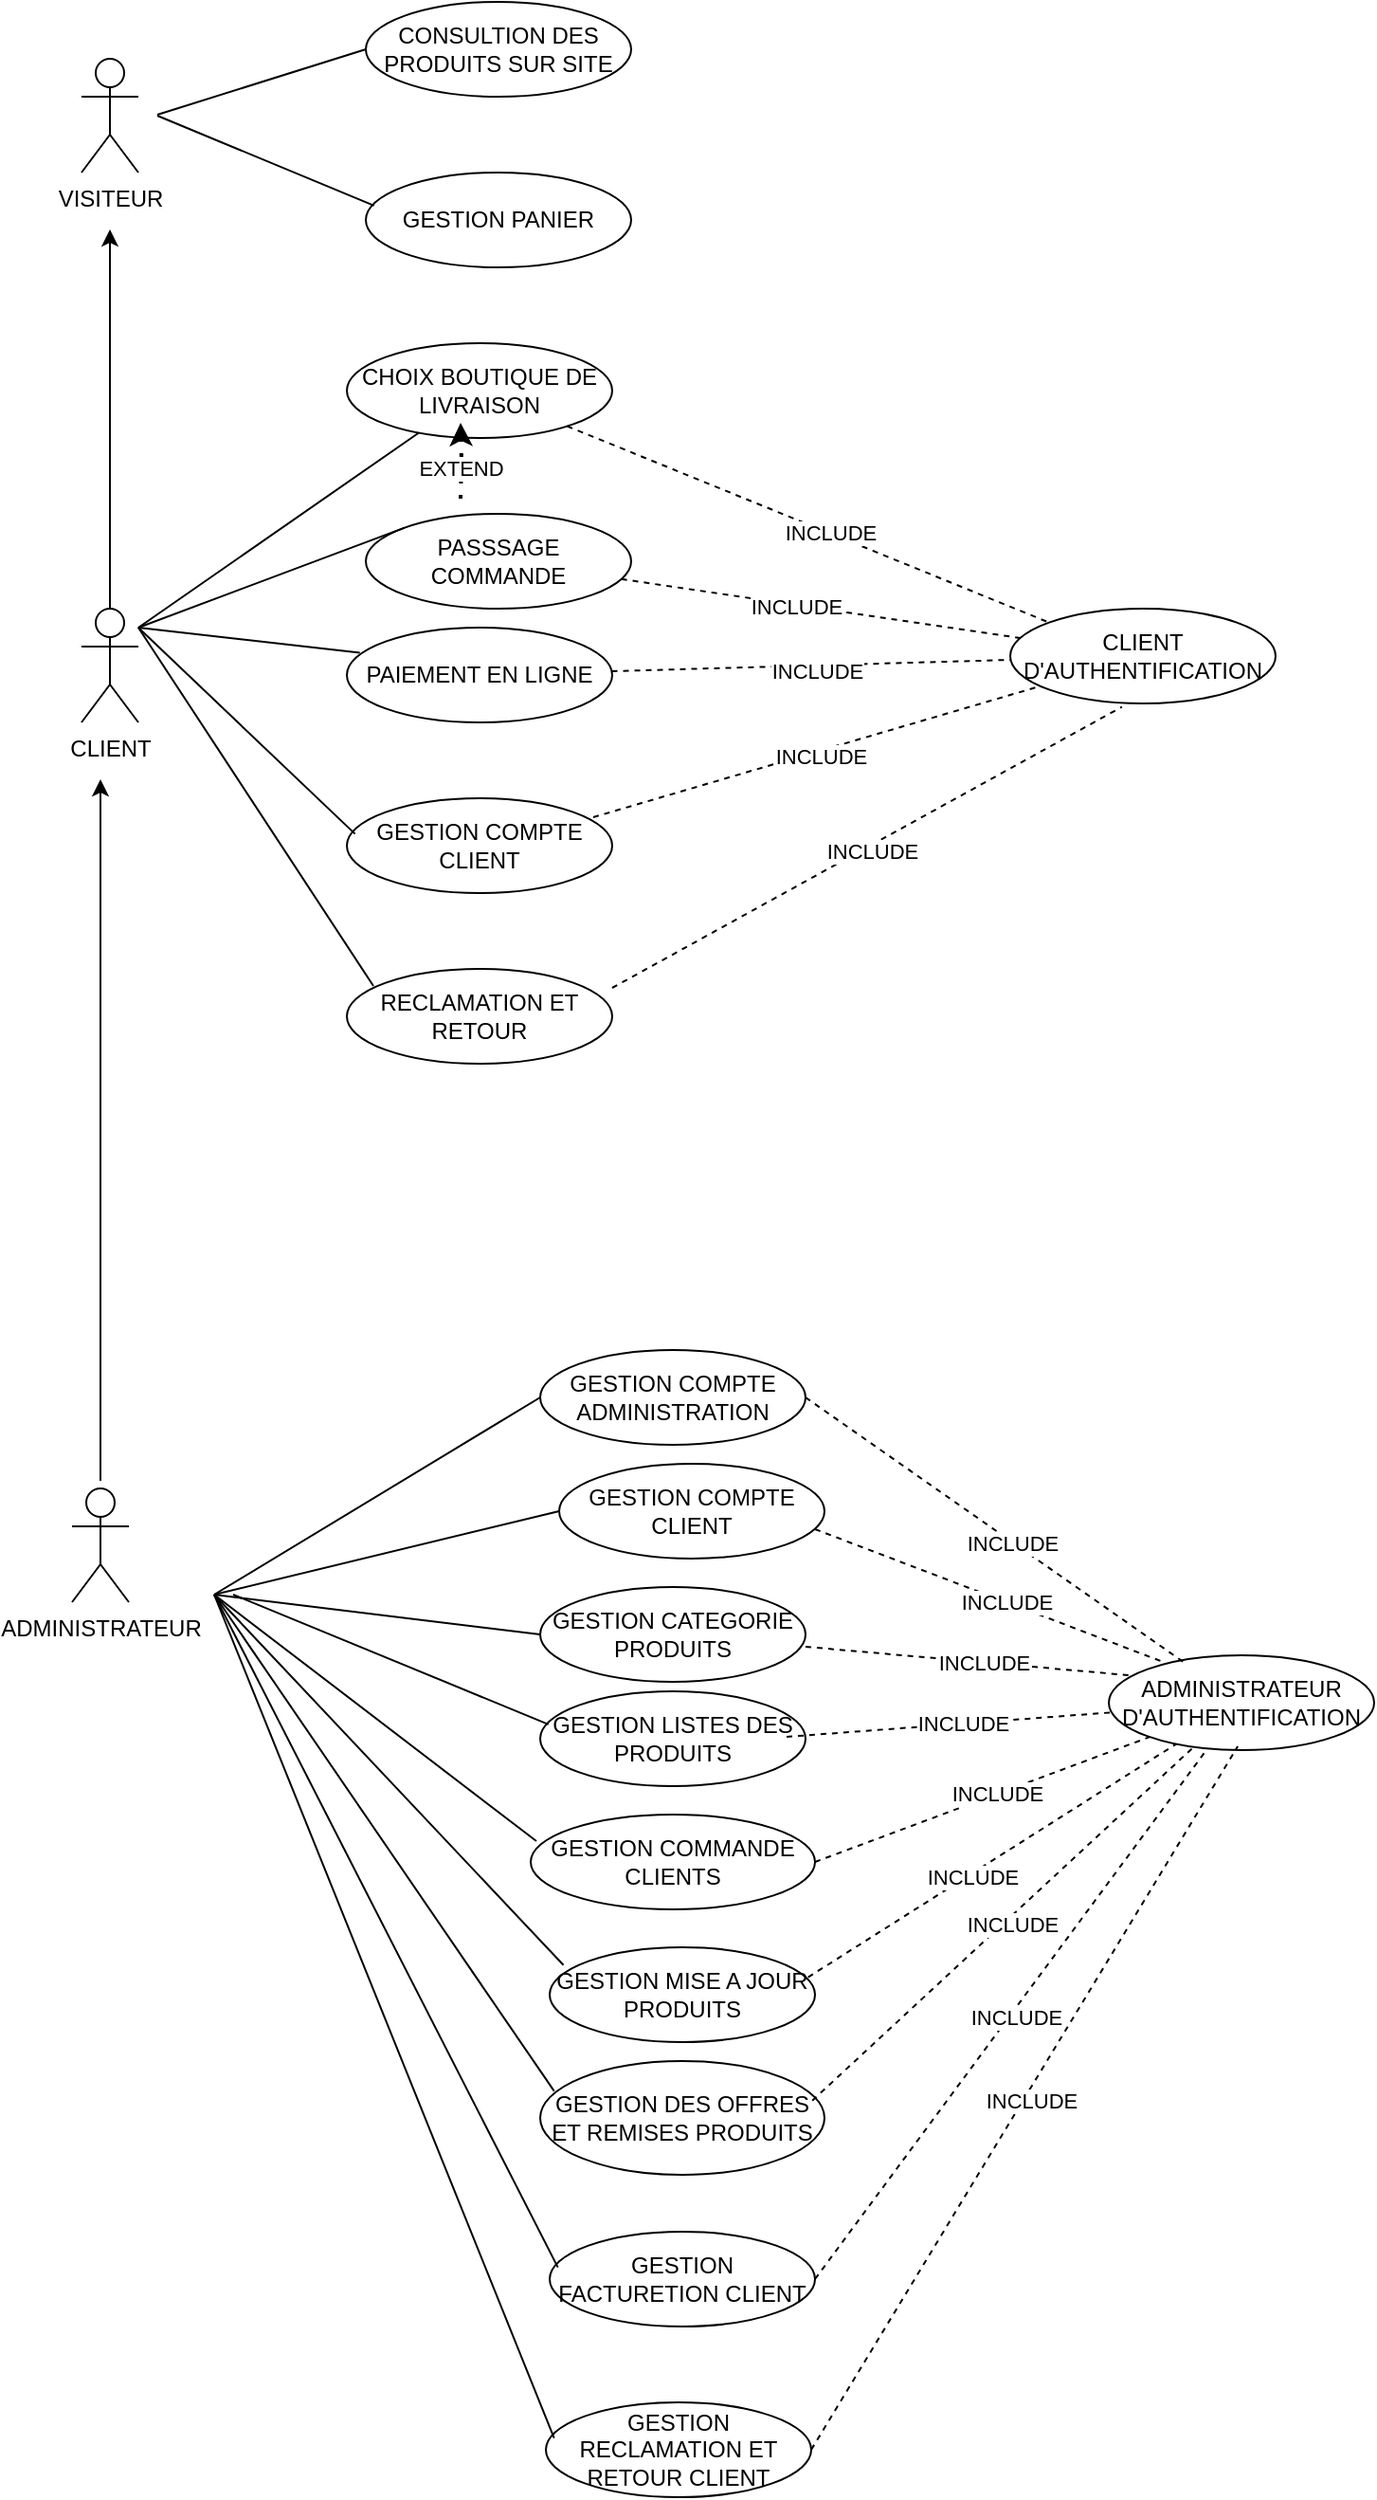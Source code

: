 <mxfile version="21.5.2" type="github">
  <diagram name="Page-1" id="VFj8cEdppRw5Jr-aeDxQ">
    <mxGraphModel dx="1720" dy="721" grid="1" gridSize="10" guides="1" tooltips="1" connect="1" arrows="1" fold="1" page="1" pageScale="1" pageWidth="827" pageHeight="1169" math="0" shadow="0">
      <root>
        <mxCell id="0" />
        <mxCell id="1" parent="0" />
        <mxCell id="ilGVg9wScG-0XjAJgVdM-1" value="&lt;font style=&quot;vertical-align: inherit;&quot;&gt;&lt;font style=&quot;vertical-align: inherit;&quot;&gt;VISITEUR&lt;/font&gt;&lt;/font&gt;" style="shape=umlActor;verticalLabelPosition=bottom;verticalAlign=top;html=1;outlineConnect=0;" parent="1" vertex="1">
          <mxGeometry x="110" y="160" width="30" height="60" as="geometry" />
        </mxCell>
        <mxCell id="l0UFO7mw8MuFgwvBYyES-7" value="&lt;font style=&quot;vertical-align: inherit;&quot;&gt;&lt;font style=&quot;vertical-align: inherit;&quot;&gt;&lt;font style=&quot;vertical-align: inherit;&quot;&gt;&lt;font style=&quot;vertical-align: inherit;&quot;&gt;CONSULTION DES PRODUITS SUR SITE&lt;/font&gt;&lt;/font&gt;&lt;/font&gt;&lt;/font&gt;" style="ellipse;whiteSpace=wrap;html=1;" parent="1" vertex="1">
          <mxGeometry x="260" y="130" width="140" height="50" as="geometry" />
        </mxCell>
        <mxCell id="l0UFO7mw8MuFgwvBYyES-8" value="&lt;font style=&quot;vertical-align: inherit;&quot;&gt;&lt;font style=&quot;vertical-align: inherit;&quot;&gt;&lt;font style=&quot;vertical-align: inherit;&quot;&gt;&lt;font style=&quot;vertical-align: inherit;&quot;&gt;GESTION PANIER&lt;/font&gt;&lt;/font&gt;&lt;/font&gt;&lt;/font&gt;" style="ellipse;whiteSpace=wrap;html=1;" parent="1" vertex="1">
          <mxGeometry x="260" y="220" width="140" height="50" as="geometry" />
        </mxCell>
        <mxCell id="l0UFO7mw8MuFgwvBYyES-9" value="&lt;font style=&quot;vertical-align: inherit;&quot;&gt;&lt;font style=&quot;vertical-align: inherit;&quot;&gt;&lt;font style=&quot;vertical-align: inherit;&quot;&gt;&lt;font style=&quot;vertical-align: inherit;&quot;&gt;PASSSAGE COMMANDE&lt;/font&gt;&lt;/font&gt;&lt;/font&gt;&lt;/font&gt;" style="ellipse;whiteSpace=wrap;html=1;" parent="1" vertex="1">
          <mxGeometry x="260" y="400" width="140" height="50" as="geometry" />
        </mxCell>
        <mxCell id="l0UFO7mw8MuFgwvBYyES-13" value="&lt;font style=&quot;vertical-align: inherit;&quot;&gt;&lt;font style=&quot;vertical-align: inherit;&quot;&gt;&lt;font style=&quot;vertical-align: inherit;&quot;&gt;&lt;font style=&quot;vertical-align: inherit;&quot;&gt;&lt;font style=&quot;vertical-align: inherit;&quot;&gt;&lt;font style=&quot;vertical-align: inherit;&quot;&gt;&lt;font style=&quot;vertical-align: inherit;&quot;&gt;&lt;font style=&quot;vertical-align: inherit;&quot;&gt;CLIENT D&#39;AUTHENTIFICATION&lt;/font&gt;&lt;/font&gt;&lt;/font&gt;&lt;/font&gt;&lt;/font&gt;&lt;/font&gt;&lt;/font&gt;&lt;/font&gt;" style="ellipse;whiteSpace=wrap;html=1;" parent="1" vertex="1">
          <mxGeometry x="600" y="450" width="140" height="50" as="geometry" />
        </mxCell>
        <mxCell id="l0UFO7mw8MuFgwvBYyES-14" value="&lt;font style=&quot;vertical-align: inherit;&quot;&gt;&lt;font style=&quot;vertical-align: inherit;&quot;&gt;&lt;font style=&quot;vertical-align: inherit;&quot;&gt;&lt;font style=&quot;vertical-align: inherit;&quot;&gt;PAIEMENT EN LIGNE&lt;/font&gt;&lt;/font&gt;&lt;/font&gt;&lt;/font&gt;" style="ellipse;whiteSpace=wrap;html=1;" parent="1" vertex="1">
          <mxGeometry x="250" y="460" width="140" height="50" as="geometry" />
        </mxCell>
        <mxCell id="l0UFO7mw8MuFgwvBYyES-17" value="&lt;font style=&quot;vertical-align: inherit;&quot;&gt;&lt;font style=&quot;vertical-align: inherit;&quot;&gt;&lt;font style=&quot;vertical-align: inherit;&quot;&gt;&lt;font style=&quot;vertical-align: inherit;&quot;&gt;GESTION COMPTE CLIENT&lt;/font&gt;&lt;/font&gt;&lt;/font&gt;&lt;/font&gt;" style="ellipse;whiteSpace=wrap;html=1;" parent="1" vertex="1">
          <mxGeometry x="250" y="550" width="140" height="50" as="geometry" />
        </mxCell>
        <mxCell id="l0UFO7mw8MuFgwvBYyES-19" value="&lt;font style=&quot;vertical-align: inherit;&quot;&gt;&lt;font style=&quot;vertical-align: inherit;&quot;&gt;&lt;font style=&quot;vertical-align: inherit;&quot;&gt;&lt;font style=&quot;vertical-align: inherit;&quot;&gt;CHOIX BOUTIQUE DE LIVRAISON&lt;/font&gt;&lt;/font&gt;&lt;/font&gt;&lt;/font&gt;" style="ellipse;whiteSpace=wrap;html=1;" parent="1" vertex="1">
          <mxGeometry x="250" y="310" width="140" height="50" as="geometry" />
        </mxCell>
        <mxCell id="l0UFO7mw8MuFgwvBYyES-20" value="&lt;font style=&quot;vertical-align: inherit;&quot;&gt;&lt;font style=&quot;vertical-align: inherit;&quot;&gt;CLIENT&lt;/font&gt;&lt;/font&gt;" style="shape=umlActor;verticalLabelPosition=bottom;verticalAlign=top;html=1;outlineConnect=0;" parent="1" vertex="1">
          <mxGeometry x="110" y="450" width="30" height="60" as="geometry" />
        </mxCell>
        <mxCell id="l0UFO7mw8MuFgwvBYyES-25" value="" style="endArrow=none;html=1;rounded=0;entryX=0;entryY=0.5;entryDx=0;entryDy=0;" parent="1" edge="1" target="l0UFO7mw8MuFgwvBYyES-7">
          <mxGeometry width="50" height="50" relative="1" as="geometry">
            <mxPoint x="150" y="189.5" as="sourcePoint" />
            <mxPoint x="230" y="189.5" as="targetPoint" />
          </mxGeometry>
        </mxCell>
        <mxCell id="l0UFO7mw8MuFgwvBYyES-27" value="" style="endArrow=classic;html=1;rounded=0;exitX=0.5;exitY=0;exitDx=0;exitDy=0;exitPerimeter=0;" parent="1" source="l0UFO7mw8MuFgwvBYyES-20" edge="1">
          <mxGeometry width="50" height="50" relative="1" as="geometry">
            <mxPoint x="110" y="390" as="sourcePoint" />
            <mxPoint x="125" y="250" as="targetPoint" />
          </mxGeometry>
        </mxCell>
        <mxCell id="l0UFO7mw8MuFgwvBYyES-28" value="" style="endArrow=none;html=1;rounded=0;entryX=0.031;entryY=0.348;entryDx=0;entryDy=0;entryPerimeter=0;" parent="1" target="l0UFO7mw8MuFgwvBYyES-8" edge="1">
          <mxGeometry width="50" height="50" relative="1" as="geometry">
            <mxPoint x="150" y="190" as="sourcePoint" />
            <mxPoint x="210" y="220" as="targetPoint" />
          </mxGeometry>
        </mxCell>
        <mxCell id="l0UFO7mw8MuFgwvBYyES-31" value="" style="endArrow=none;html=1;rounded=0;entryX=0;entryY=0;entryDx=0;entryDy=0;" parent="1" target="l0UFO7mw8MuFgwvBYyES-9" edge="1">
          <mxGeometry width="50" height="50" relative="1" as="geometry">
            <mxPoint x="140" y="460" as="sourcePoint" />
            <mxPoint x="260" y="360" as="targetPoint" />
          </mxGeometry>
        </mxCell>
        <mxCell id="l0UFO7mw8MuFgwvBYyES-32" value="" style="endArrow=none;html=1;rounded=0;" parent="1" target="l0UFO7mw8MuFgwvBYyES-19" edge="1">
          <mxGeometry width="50" height="50" relative="1" as="geometry">
            <mxPoint x="140" y="460" as="sourcePoint" />
            <mxPoint x="255" y="361" as="targetPoint" />
          </mxGeometry>
        </mxCell>
        <mxCell id="l0UFO7mw8MuFgwvBYyES-33" value="" style="endArrow=none;html=1;rounded=0;entryX=0.049;entryY=0.264;entryDx=0;entryDy=0;entryPerimeter=0;" parent="1" target="l0UFO7mw8MuFgwvBYyES-14" edge="1">
          <mxGeometry width="50" height="50" relative="1" as="geometry">
            <mxPoint x="140" y="460" as="sourcePoint" />
            <mxPoint x="240" y="470" as="targetPoint" />
          </mxGeometry>
        </mxCell>
        <mxCell id="l0UFO7mw8MuFgwvBYyES-42" value="" style="endArrow=none;dashed=1;html=1;rounded=0;" parent="1" source="l0UFO7mw8MuFgwvBYyES-9" target="l0UFO7mw8MuFgwvBYyES-13" edge="1">
          <mxGeometry width="50" height="50" relative="1" as="geometry">
            <mxPoint x="390" y="410" as="sourcePoint" />
            <mxPoint x="440" y="360" as="targetPoint" />
          </mxGeometry>
        </mxCell>
        <mxCell id="l0UFO7mw8MuFgwvBYyES-53" value="&lt;font style=&quot;vertical-align: inherit;&quot;&gt;&lt;font style=&quot;vertical-align: inherit;&quot;&gt;&lt;font style=&quot;vertical-align: inherit;&quot;&gt;&lt;font style=&quot;vertical-align: inherit;&quot;&gt;INCLUDE&lt;/font&gt;&lt;/font&gt;&lt;/font&gt;&lt;/font&gt;" style="edgeLabel;html=1;align=center;verticalAlign=middle;resizable=0;points=[];" parent="l0UFO7mw8MuFgwvBYyES-42" vertex="1" connectable="0">
          <mxGeometry x="-0.119" y="-1" relative="1" as="geometry">
            <mxPoint as="offset" />
          </mxGeometry>
        </mxCell>
        <mxCell id="l0UFO7mw8MuFgwvBYyES-43" value="" style="endArrow=none;dashed=1;html=1;rounded=0;" parent="1" target="l0UFO7mw8MuFgwvBYyES-13" edge="1">
          <mxGeometry width="50" height="50" relative="1" as="geometry">
            <mxPoint x="380" y="560" as="sourcePoint" />
            <mxPoint x="440" y="520" as="targetPoint" />
          </mxGeometry>
        </mxCell>
        <mxCell id="l0UFO7mw8MuFgwvBYyES-62" value="&lt;font style=&quot;vertical-align: inherit;&quot;&gt;&lt;font style=&quot;vertical-align: inherit;&quot;&gt;INCLUDE&lt;/font&gt;&lt;/font&gt;" style="edgeLabel;html=1;align=center;verticalAlign=middle;resizable=0;points=[];" parent="l0UFO7mw8MuFgwvBYyES-43" vertex="1" connectable="0">
          <mxGeometry x="0.001" y="-2" relative="1" as="geometry">
            <mxPoint x="1" as="offset" />
          </mxGeometry>
        </mxCell>
        <mxCell id="l0UFO7mw8MuFgwvBYyES-46" value="" style="edgeStyle=orthogonalEdgeStyle;rounded=0;orthogonalLoop=1;jettySize=auto;html=1;&#xa;endArrow=none;dashed=1;html=1;dashPattern=1 3;strokeWidth=2;rounded=0;" parent="1" edge="1">
          <mxGeometry relative="1" as="geometry">
            <mxPoint x="310" y="392" as="sourcePoint" />
            <mxPoint x="310" y="352" as="targetPoint" />
          </mxGeometry>
        </mxCell>
        <mxCell id="l0UFO7mw8MuFgwvBYyES-47" value="&lt;font style=&quot;vertical-align: inherit;&quot;&gt;&lt;font style=&quot;vertical-align: inherit;&quot;&gt;EXTEND&lt;/font&gt;&lt;/font&gt;" style="edgeLabel;html=1;align=center;verticalAlign=middle;resizable=0;points=[];" parent="l0UFO7mw8MuFgwvBYyES-46" vertex="1" connectable="0">
          <mxGeometry x="-0.25" y="1" relative="1" as="geometry">
            <mxPoint as="offset" />
          </mxGeometry>
        </mxCell>
        <mxCell id="l0UFO7mw8MuFgwvBYyES-48" value="" style="endArrow=none;html=1;rounded=0;entryX=0.031;entryY=0.376;entryDx=0;entryDy=0;entryPerimeter=0;" parent="1" target="l0UFO7mw8MuFgwvBYyES-17" edge="1">
          <mxGeometry width="50" height="50" relative="1" as="geometry">
            <mxPoint x="140" y="460" as="sourcePoint" />
            <mxPoint x="260" y="480" as="targetPoint" />
          </mxGeometry>
        </mxCell>
        <mxCell id="l0UFO7mw8MuFgwvBYyES-49" value="" style="endArrow=none;dashed=1;html=1;rounded=0;" parent="1" source="l0UFO7mw8MuFgwvBYyES-14" target="l0UFO7mw8MuFgwvBYyES-13" edge="1">
          <mxGeometry width="50" height="50" relative="1" as="geometry">
            <mxPoint x="390" y="490" as="sourcePoint" />
            <mxPoint x="410" y="490" as="targetPoint" />
          </mxGeometry>
        </mxCell>
        <mxCell id="l0UFO7mw8MuFgwvBYyES-59" value="&lt;font style=&quot;vertical-align: inherit;&quot;&gt;&lt;font style=&quot;vertical-align: inherit;&quot;&gt;INCLUDE&lt;/font&gt;&lt;/font&gt;" style="edgeLabel;html=1;align=center;verticalAlign=middle;resizable=0;points=[];" parent="l0UFO7mw8MuFgwvBYyES-49" vertex="1" connectable="0">
          <mxGeometry x="0.024" y="-3" relative="1" as="geometry">
            <mxPoint as="offset" />
          </mxGeometry>
        </mxCell>
        <mxCell id="l0UFO7mw8MuFgwvBYyES-50" value="" style="endArrow=none;dashed=1;html=1;rounded=0;entryX=0;entryY=0;entryDx=0;entryDy=0;" parent="1" source="l0UFO7mw8MuFgwvBYyES-19" edge="1" target="l0UFO7mw8MuFgwvBYyES-13">
          <mxGeometry width="50" height="50" relative="1" as="geometry">
            <mxPoint x="414" y="420" as="sourcePoint" />
            <mxPoint x="510" y="460" as="targetPoint" />
          </mxGeometry>
        </mxCell>
        <mxCell id="l0UFO7mw8MuFgwvBYyES-52" value="&lt;font style=&quot;vertical-align: inherit;&quot;&gt;&lt;font style=&quot;vertical-align: inherit;&quot;&gt;INCLUDE&lt;/font&gt;&lt;/font&gt;" style="edgeLabel;html=1;align=center;verticalAlign=middle;resizable=0;points=[];" parent="l0UFO7mw8MuFgwvBYyES-50" vertex="1" connectable="0">
          <mxGeometry x="0.09" relative="1" as="geometry">
            <mxPoint as="offset" />
          </mxGeometry>
        </mxCell>
        <mxCell id="WtFBcclXXYNKNM1yzfXn-2" value="&lt;font style=&quot;vertical-align: inherit;&quot;&gt;&lt;font style=&quot;vertical-align: inherit;&quot;&gt;RECLAMATION ET RETOUR&lt;/font&gt;&lt;/font&gt;" style="ellipse;whiteSpace=wrap;html=1;" vertex="1" parent="1">
          <mxGeometry x="250" y="640" width="140" height="50" as="geometry" />
        </mxCell>
        <mxCell id="WtFBcclXXYNKNM1yzfXn-72" value="&lt;font style=&quot;vertical-align: inherit;&quot;&gt;&lt;font style=&quot;vertical-align: inherit;&quot;&gt;&lt;font style=&quot;vertical-align: inherit;&quot;&gt;&lt;font style=&quot;vertical-align: inherit;&quot;&gt;GESTION COMPTE ADMINISTRATION&lt;/font&gt;&lt;/font&gt;&lt;/font&gt;&lt;/font&gt;" style="ellipse;whiteSpace=wrap;html=1;" vertex="1" parent="1">
          <mxGeometry x="352" y="841" width="140" height="50" as="geometry" />
        </mxCell>
        <mxCell id="WtFBcclXXYNKNM1yzfXn-73" value="&lt;font style=&quot;vertical-align: inherit;&quot;&gt;&lt;font style=&quot;vertical-align: inherit;&quot;&gt;&lt;font style=&quot;vertical-align: inherit;&quot;&gt;&lt;font style=&quot;vertical-align: inherit;&quot;&gt;&lt;font style=&quot;vertical-align: inherit;&quot;&gt;&lt;font style=&quot;vertical-align: inherit;&quot;&gt;GESTION CATEGORIE PRODUITS&lt;/font&gt;&lt;/font&gt;&lt;/font&gt;&lt;/font&gt;&lt;/font&gt;&lt;/font&gt;" style="ellipse;whiteSpace=wrap;html=1;" vertex="1" parent="1">
          <mxGeometry x="352" y="966" width="140" height="50" as="geometry" />
        </mxCell>
        <mxCell id="WtFBcclXXYNKNM1yzfXn-74" value="&lt;font style=&quot;vertical-align: inherit;&quot;&gt;&lt;font style=&quot;vertical-align: inherit;&quot;&gt;&lt;font style=&quot;vertical-align: inherit;&quot;&gt;&lt;font style=&quot;vertical-align: inherit;&quot;&gt;&lt;font style=&quot;vertical-align: inherit;&quot;&gt;&lt;font style=&quot;vertical-align: inherit;&quot;&gt;GESTION LISTES DES PRODUITS&lt;/font&gt;&lt;/font&gt;&lt;/font&gt;&lt;/font&gt;&lt;/font&gt;&lt;/font&gt;" style="ellipse;whiteSpace=wrap;html=1;" vertex="1" parent="1">
          <mxGeometry x="352" y="1021" width="140" height="50" as="geometry" />
        </mxCell>
        <mxCell id="WtFBcclXXYNKNM1yzfXn-75" value="&lt;font style=&quot;vertical-align: inherit;&quot;&gt;&lt;font style=&quot;vertical-align: inherit;&quot;&gt;&lt;font style=&quot;vertical-align: inherit;&quot;&gt;&lt;font style=&quot;vertical-align: inherit;&quot;&gt;&lt;font style=&quot;vertical-align: inherit;&quot;&gt;&lt;font style=&quot;vertical-align: inherit;&quot;&gt;GESTION MISE A JOUR PRODUITS&lt;/font&gt;&lt;/font&gt;&lt;/font&gt;&lt;/font&gt;&lt;/font&gt;&lt;/font&gt;" style="ellipse;whiteSpace=wrap;html=1;" vertex="1" parent="1">
          <mxGeometry x="357" y="1156" width="140" height="50" as="geometry" />
        </mxCell>
        <mxCell id="WtFBcclXXYNKNM1yzfXn-76" value="&lt;font style=&quot;vertical-align: inherit;&quot;&gt;&lt;font style=&quot;vertical-align: inherit;&quot;&gt;&lt;font style=&quot;vertical-align: inherit;&quot;&gt;&lt;font style=&quot;vertical-align: inherit;&quot;&gt;&lt;font style=&quot;vertical-align: inherit;&quot;&gt;&lt;font style=&quot;vertical-align: inherit;&quot;&gt;GESTION COMPTE CLIENT&lt;/font&gt;&lt;/font&gt;&lt;/font&gt;&lt;/font&gt;&lt;/font&gt;&lt;/font&gt;" style="ellipse;whiteSpace=wrap;html=1;" vertex="1" parent="1">
          <mxGeometry x="362" y="901" width="140" height="50" as="geometry" />
        </mxCell>
        <mxCell id="WtFBcclXXYNKNM1yzfXn-77" value="&lt;font style=&quot;vertical-align: inherit;&quot;&gt;&lt;font style=&quot;vertical-align: inherit;&quot;&gt;ADMINISTRATEUR D&#39;AUTHENTIFICATION&lt;/font&gt;&lt;/font&gt;" style="ellipse;whiteSpace=wrap;html=1;" vertex="1" parent="1">
          <mxGeometry x="652" y="1002" width="140" height="50" as="geometry" />
        </mxCell>
        <mxCell id="WtFBcclXXYNKNM1yzfXn-78" value="&lt;font style=&quot;vertical-align: inherit;&quot;&gt;&lt;font style=&quot;vertical-align: inherit;&quot;&gt;&lt;font style=&quot;vertical-align: inherit;&quot;&gt;&lt;font style=&quot;vertical-align: inherit;&quot;&gt;GESTION DES OFFRES ET REMISES PRODUITS&lt;/font&gt;&lt;/font&gt;&lt;/font&gt;&lt;/font&gt;" style="ellipse;whiteSpace=wrap;html=1;" vertex="1" parent="1">
          <mxGeometry x="352" y="1216" width="150" height="60" as="geometry" />
        </mxCell>
        <mxCell id="WtFBcclXXYNKNM1yzfXn-79" value="&lt;font style=&quot;vertical-align: inherit;&quot;&gt;&lt;font style=&quot;vertical-align: inherit;&quot;&gt;&lt;font style=&quot;vertical-align: inherit;&quot;&gt;&lt;font style=&quot;vertical-align: inherit;&quot;&gt;&lt;font style=&quot;vertical-align: inherit;&quot;&gt;&lt;font style=&quot;vertical-align: inherit;&quot;&gt;GESTION FACTURETION CLIENT&lt;/font&gt;&lt;/font&gt;&lt;/font&gt;&lt;/font&gt;&lt;/font&gt;&lt;/font&gt;" style="ellipse;whiteSpace=wrap;html=1;" vertex="1" parent="1">
          <mxGeometry x="357" y="1306" width="140" height="50" as="geometry" />
        </mxCell>
        <mxCell id="WtFBcclXXYNKNM1yzfXn-80" value="&lt;font style=&quot;vertical-align: inherit;&quot;&gt;&lt;font style=&quot;vertical-align: inherit;&quot;&gt;&lt;font style=&quot;vertical-align: inherit;&quot;&gt;&lt;font style=&quot;vertical-align: inherit;&quot;&gt;GESTION COMMANDE CLIENTS&lt;/font&gt;&lt;/font&gt;&lt;/font&gt;&lt;/font&gt;" style="ellipse;whiteSpace=wrap;html=1;" vertex="1" parent="1">
          <mxGeometry x="347" y="1086" width="150" height="50" as="geometry" />
        </mxCell>
        <mxCell id="WtFBcclXXYNKNM1yzfXn-81" value="" style="endArrow=none;html=1;rounded=0;entryX=0;entryY=0.5;entryDx=0;entryDy=0;" edge="1" parent="1" target="WtFBcclXXYNKNM1yzfXn-76">
          <mxGeometry width="50" height="50" relative="1" as="geometry">
            <mxPoint x="180" y="970" as="sourcePoint" />
            <mxPoint x="340" y="926" as="targetPoint" />
          </mxGeometry>
        </mxCell>
        <mxCell id="WtFBcclXXYNKNM1yzfXn-82" value="" style="endArrow=none;html=1;rounded=0;entryX=0;entryY=0.5;entryDx=0;entryDy=0;" edge="1" parent="1" target="WtFBcclXXYNKNM1yzfXn-72">
          <mxGeometry width="50" height="50" relative="1" as="geometry">
            <mxPoint x="180" y="970" as="sourcePoint" />
            <mxPoint x="377.145" y="815.44" as="targetPoint" />
          </mxGeometry>
        </mxCell>
        <mxCell id="WtFBcclXXYNKNM1yzfXn-83" value="" style="endArrow=none;html=1;rounded=0;entryX=0;entryY=0.5;entryDx=0;entryDy=0;" edge="1" parent="1" target="WtFBcclXXYNKNM1yzfXn-73">
          <mxGeometry width="50" height="50" relative="1" as="geometry">
            <mxPoint x="180" y="970" as="sourcePoint" />
            <mxPoint x="328" y="913.5" as="targetPoint" />
          </mxGeometry>
        </mxCell>
        <mxCell id="WtFBcclXXYNKNM1yzfXn-84" value="" style="endArrow=none;html=1;rounded=0;entryX=0.031;entryY=0.348;entryDx=0;entryDy=0;entryPerimeter=0;" edge="1" parent="1" target="WtFBcclXXYNKNM1yzfXn-74">
          <mxGeometry width="50" height="50" relative="1" as="geometry">
            <mxPoint x="190" y="970" as="sourcePoint" />
            <mxPoint x="308" y="944" as="targetPoint" />
          </mxGeometry>
        </mxCell>
        <mxCell id="WtFBcclXXYNKNM1yzfXn-85" value="" style="endArrow=none;html=1;rounded=0;entryX=0.052;entryY=0.188;entryDx=0;entryDy=0;entryPerimeter=0;" edge="1" parent="1" target="WtFBcclXXYNKNM1yzfXn-75">
          <mxGeometry width="50" height="50" relative="1" as="geometry">
            <mxPoint x="180" y="970" as="sourcePoint" />
            <mxPoint x="358" y="1084" as="targetPoint" />
          </mxGeometry>
        </mxCell>
        <mxCell id="WtFBcclXXYNKNM1yzfXn-86" value="" style="endArrow=none;html=1;rounded=0;" edge="1" parent="1">
          <mxGeometry width="50" height="50" relative="1" as="geometry">
            <mxPoint x="180" y="970" as="sourcePoint" />
            <mxPoint x="350" y="1100" as="targetPoint" />
          </mxGeometry>
        </mxCell>
        <mxCell id="WtFBcclXXYNKNM1yzfXn-87" value="" style="endArrow=none;html=1;rounded=0;entryX=0.049;entryY=0.264;entryDx=0;entryDy=0;entryPerimeter=0;" edge="1" parent="1" target="WtFBcclXXYNKNM1yzfXn-78">
          <mxGeometry width="50" height="50" relative="1" as="geometry">
            <mxPoint x="180" y="970" as="sourcePoint" />
            <mxPoint x="338" y="1194" as="targetPoint" />
          </mxGeometry>
        </mxCell>
        <mxCell id="WtFBcclXXYNKNM1yzfXn-88" value="" style="endArrow=none;dashed=1;html=1;rounded=0;exitX=0.974;exitY=0.316;exitDx=0;exitDy=0;exitPerimeter=0;" edge="1" parent="1" source="WtFBcclXXYNKNM1yzfXn-75" target="WtFBcclXXYNKNM1yzfXn-77">
          <mxGeometry width="50" height="50" relative="1" as="geometry">
            <mxPoint x="502" y="1211" as="sourcePoint" />
            <mxPoint x="552" y="1161" as="targetPoint" />
          </mxGeometry>
        </mxCell>
        <mxCell id="WtFBcclXXYNKNM1yzfXn-89" value="&lt;font style=&quot;vertical-align: inherit;&quot;&gt;&lt;font style=&quot;vertical-align: inherit;&quot;&gt;&lt;font style=&quot;vertical-align: inherit;&quot;&gt;&lt;font style=&quot;vertical-align: inherit;&quot;&gt;INCLUDE&lt;/font&gt;&lt;/font&gt;&lt;/font&gt;&lt;/font&gt;" style="edgeLabel;html=1;align=center;verticalAlign=middle;resizable=0;points=[];" vertex="1" connectable="0" parent="WtFBcclXXYNKNM1yzfXn-88">
          <mxGeometry x="-0.119" y="-1" relative="1" as="geometry">
            <mxPoint as="offset" />
          </mxGeometry>
        </mxCell>
        <mxCell id="WtFBcclXXYNKNM1yzfXn-90" value="" style="endArrow=none;dashed=1;html=1;rounded=0;exitX=1;exitY=0.5;exitDx=0;exitDy=0;" edge="1" parent="1" source="WtFBcclXXYNKNM1yzfXn-79" target="WtFBcclXXYNKNM1yzfXn-77">
          <mxGeometry width="50" height="50" relative="1" as="geometry">
            <mxPoint x="492" y="1361" as="sourcePoint" />
            <mxPoint x="552" y="1321" as="targetPoint" />
          </mxGeometry>
        </mxCell>
        <mxCell id="WtFBcclXXYNKNM1yzfXn-91" value="&lt;font style=&quot;vertical-align: inherit;&quot;&gt;&lt;font style=&quot;vertical-align: inherit;&quot;&gt;INCLUDE&lt;/font&gt;&lt;/font&gt;" style="edgeLabel;html=1;align=center;verticalAlign=middle;resizable=0;points=[];" vertex="1" connectable="0" parent="WtFBcclXXYNKNM1yzfXn-90">
          <mxGeometry x="0.001" y="-2" relative="1" as="geometry">
            <mxPoint x="1" as="offset" />
          </mxGeometry>
        </mxCell>
        <mxCell id="WtFBcclXXYNKNM1yzfXn-92" value="" style="endArrow=none;html=1;rounded=0;entryX=0.031;entryY=0.376;entryDx=0;entryDy=0;entryPerimeter=0;" edge="1" parent="1" target="WtFBcclXXYNKNM1yzfXn-79">
          <mxGeometry width="50" height="50" relative="1" as="geometry">
            <mxPoint x="180" y="970" as="sourcePoint" />
            <mxPoint x="358" y="1204" as="targetPoint" />
          </mxGeometry>
        </mxCell>
        <mxCell id="WtFBcclXXYNKNM1yzfXn-93" value="" style="endArrow=none;dashed=1;html=1;rounded=0;exitX=0.957;exitY=0.348;exitDx=0;exitDy=0;exitPerimeter=0;" edge="1" parent="1" source="WtFBcclXXYNKNM1yzfXn-78" target="WtFBcclXXYNKNM1yzfXn-77">
          <mxGeometry width="50" height="50" relative="1" as="geometry">
            <mxPoint x="502" y="1291" as="sourcePoint" />
            <mxPoint x="522" y="1291" as="targetPoint" />
          </mxGeometry>
        </mxCell>
        <mxCell id="WtFBcclXXYNKNM1yzfXn-94" value="&lt;font style=&quot;vertical-align: inherit;&quot;&gt;&lt;font style=&quot;vertical-align: inherit;&quot;&gt;INCLUDE&lt;/font&gt;&lt;/font&gt;" style="edgeLabel;html=1;align=center;verticalAlign=middle;resizable=0;points=[];" vertex="1" connectable="0" parent="WtFBcclXXYNKNM1yzfXn-93">
          <mxGeometry x="0.024" y="-3" relative="1" as="geometry">
            <mxPoint as="offset" />
          </mxGeometry>
        </mxCell>
        <mxCell id="WtFBcclXXYNKNM1yzfXn-95" value="" style="endArrow=none;dashed=1;html=1;rounded=0;exitX=1;exitY=0.5;exitDx=0;exitDy=0;" edge="1" parent="1" source="WtFBcclXXYNKNM1yzfXn-80" target="WtFBcclXXYNKNM1yzfXn-77">
          <mxGeometry width="50" height="50" relative="1" as="geometry">
            <mxPoint x="526" y="1221" as="sourcePoint" />
            <mxPoint x="622" y="1261" as="targetPoint" />
          </mxGeometry>
        </mxCell>
        <mxCell id="WtFBcclXXYNKNM1yzfXn-96" value="&lt;font style=&quot;vertical-align: inherit;&quot;&gt;&lt;font style=&quot;vertical-align: inherit;&quot;&gt;INCLUDE&lt;/font&gt;&lt;/font&gt;" style="edgeLabel;html=1;align=center;verticalAlign=middle;resizable=0;points=[];" vertex="1" connectable="0" parent="WtFBcclXXYNKNM1yzfXn-95">
          <mxGeometry x="0.09" relative="1" as="geometry">
            <mxPoint as="offset" />
          </mxGeometry>
        </mxCell>
        <mxCell id="WtFBcclXXYNKNM1yzfXn-98" value="" style="endArrow=none;dashed=1;html=1;rounded=0;" edge="1" parent="1" target="WtFBcclXXYNKNM1yzfXn-77">
          <mxGeometry width="50" height="50" relative="1" as="geometry">
            <mxPoint x="482" y="1045" as="sourcePoint" />
            <mxPoint x="669" y="992" as="targetPoint" />
          </mxGeometry>
        </mxCell>
        <mxCell id="WtFBcclXXYNKNM1yzfXn-99" value="&lt;font style=&quot;vertical-align: inherit;&quot;&gt;&lt;font style=&quot;vertical-align: inherit;&quot;&gt;INCLUDE&lt;/font&gt;&lt;/font&gt;" style="edgeLabel;html=1;align=center;verticalAlign=middle;resizable=0;points=[];" vertex="1" connectable="0" parent="WtFBcclXXYNKNM1yzfXn-98">
          <mxGeometry x="0.09" relative="1" as="geometry">
            <mxPoint as="offset" />
          </mxGeometry>
        </mxCell>
        <mxCell id="WtFBcclXXYNKNM1yzfXn-100" value="" style="endArrow=none;dashed=1;html=1;rounded=0;entryX=0.083;entryY=0.212;entryDx=0;entryDy=0;entryPerimeter=0;" edge="1" parent="1" target="WtFBcclXXYNKNM1yzfXn-77">
          <mxGeometry width="50" height="50" relative="1" as="geometry">
            <mxPoint x="492" y="997.5" as="sourcePoint" />
            <mxPoint x="663" y="984.5" as="targetPoint" />
          </mxGeometry>
        </mxCell>
        <mxCell id="WtFBcclXXYNKNM1yzfXn-101" value="&lt;font style=&quot;vertical-align: inherit;&quot;&gt;&lt;font style=&quot;vertical-align: inherit;&quot;&gt;INCLUDE&lt;/font&gt;&lt;/font&gt;" style="edgeLabel;html=1;align=center;verticalAlign=middle;resizable=0;points=[];" vertex="1" connectable="0" parent="WtFBcclXXYNKNM1yzfXn-100">
          <mxGeometry x="0.09" relative="1" as="geometry">
            <mxPoint as="offset" />
          </mxGeometry>
        </mxCell>
        <mxCell id="WtFBcclXXYNKNM1yzfXn-102" value="" style="endArrow=none;dashed=1;html=1;rounded=0;entryX=0.214;entryY=0.08;entryDx=0;entryDy=0;entryPerimeter=0;" edge="1" parent="1" target="WtFBcclXXYNKNM1yzfXn-77">
          <mxGeometry width="50" height="50" relative="1" as="geometry">
            <mxPoint x="497" y="935.5" as="sourcePoint" />
            <mxPoint x="669" y="951" as="targetPoint" />
          </mxGeometry>
        </mxCell>
        <mxCell id="WtFBcclXXYNKNM1yzfXn-103" value="&lt;font style=&quot;vertical-align: inherit;&quot;&gt;&lt;font style=&quot;vertical-align: inherit;&quot;&gt;INCLUDE&lt;/font&gt;&lt;/font&gt;" style="edgeLabel;html=1;align=center;verticalAlign=middle;resizable=0;points=[];" vertex="1" connectable="0" parent="WtFBcclXXYNKNM1yzfXn-102">
          <mxGeometry x="0.09" relative="1" as="geometry">
            <mxPoint as="offset" />
          </mxGeometry>
        </mxCell>
        <mxCell id="WtFBcclXXYNKNM1yzfXn-104" value="" style="endArrow=none;dashed=1;html=1;rounded=0;entryX=0.286;entryY=0.08;entryDx=0;entryDy=0;entryPerimeter=0;" edge="1" parent="1" target="WtFBcclXXYNKNM1yzfXn-77">
          <mxGeometry width="50" height="50" relative="1" as="geometry">
            <mxPoint x="492" y="866" as="sourcePoint" />
            <mxPoint x="677" y="936.5" as="targetPoint" />
          </mxGeometry>
        </mxCell>
        <mxCell id="WtFBcclXXYNKNM1yzfXn-105" value="&lt;font style=&quot;vertical-align: inherit;&quot;&gt;&lt;font style=&quot;vertical-align: inherit;&quot;&gt;INCLUDE&lt;/font&gt;&lt;/font&gt;" style="edgeLabel;html=1;align=center;verticalAlign=middle;resizable=0;points=[];" vertex="1" connectable="0" parent="WtFBcclXXYNKNM1yzfXn-104">
          <mxGeometry x="0.09" relative="1" as="geometry">
            <mxPoint as="offset" />
          </mxGeometry>
        </mxCell>
        <mxCell id="WtFBcclXXYNKNM1yzfXn-106" value="&lt;font style=&quot;vertical-align: inherit;&quot;&gt;&lt;font style=&quot;vertical-align: inherit;&quot;&gt;&lt;font style=&quot;vertical-align: inherit;&quot;&gt;&lt;font style=&quot;vertical-align: inherit;&quot;&gt;ADMINISTRATEUR&lt;/font&gt;&lt;/font&gt;&lt;/font&gt;&lt;/font&gt;" style="shape=umlActor;verticalLabelPosition=bottom;verticalAlign=top;html=1;outlineConnect=0;" vertex="1" parent="1">
          <mxGeometry x="105" y="914" width="30" height="60" as="geometry" />
        </mxCell>
        <mxCell id="WtFBcclXXYNKNM1yzfXn-107" value="" style="endArrow=none;dashed=1;html=1;rounded=0;entryX=0.421;entryY=1.036;entryDx=0;entryDy=0;entryPerimeter=0;exitX=1;exitY=0.2;exitDx=0;exitDy=0;exitPerimeter=0;" edge="1" parent="1" source="WtFBcclXXYNKNM1yzfXn-2" target="l0UFO7mw8MuFgwvBYyES-13">
          <mxGeometry width="50" height="50" relative="1" as="geometry">
            <mxPoint x="480" y="630" as="sourcePoint" />
            <mxPoint x="652" y="589" as="targetPoint" />
          </mxGeometry>
        </mxCell>
        <mxCell id="WtFBcclXXYNKNM1yzfXn-108" value="&lt;font style=&quot;vertical-align: inherit;&quot;&gt;&lt;font style=&quot;vertical-align: inherit;&quot;&gt;INCLUDE&lt;/font&gt;&lt;/font&gt;" style="edgeLabel;html=1;align=center;verticalAlign=middle;resizable=0;points=[];" vertex="1" connectable="0" parent="WtFBcclXXYNKNM1yzfXn-107">
          <mxGeometry x="0.001" y="-2" relative="1" as="geometry">
            <mxPoint x="1" as="offset" />
          </mxGeometry>
        </mxCell>
        <mxCell id="WtFBcclXXYNKNM1yzfXn-109" value="" style="endArrow=none;html=1;rounded=0;entryX=0.031;entryY=0.376;entryDx=0;entryDy=0;entryPerimeter=0;" edge="1" parent="1">
          <mxGeometry width="50" height="50" relative="1" as="geometry">
            <mxPoint x="140" y="460" as="sourcePoint" />
            <mxPoint x="264" y="649" as="targetPoint" />
          </mxGeometry>
        </mxCell>
        <mxCell id="WtFBcclXXYNKNM1yzfXn-111" value="" style="endArrow=classic;html=1;rounded=0;" edge="1" parent="1">
          <mxGeometry width="50" height="50" relative="1" as="geometry">
            <mxPoint x="120" y="910" as="sourcePoint" />
            <mxPoint x="120" y="540" as="targetPoint" />
          </mxGeometry>
        </mxCell>
        <mxCell id="WtFBcclXXYNKNM1yzfXn-112" value="&lt;font style=&quot;vertical-align: inherit;&quot;&gt;&lt;font style=&quot;vertical-align: inherit;&quot;&gt;&lt;font style=&quot;vertical-align: inherit;&quot;&gt;&lt;font style=&quot;vertical-align: inherit;&quot;&gt;&lt;font style=&quot;vertical-align: inherit;&quot;&gt;&lt;font style=&quot;vertical-align: inherit;&quot;&gt;&lt;font style=&quot;vertical-align: inherit;&quot;&gt;&lt;font style=&quot;vertical-align: inherit;&quot;&gt;GESTION RECLAMATION ET RETOUR CLIENT&lt;/font&gt;&lt;/font&gt;&lt;/font&gt;&lt;/font&gt;&lt;/font&gt;&lt;/font&gt;&lt;/font&gt;&lt;/font&gt;" style="ellipse;whiteSpace=wrap;html=1;" vertex="1" parent="1">
          <mxGeometry x="355" y="1396" width="140" height="50" as="geometry" />
        </mxCell>
        <mxCell id="WtFBcclXXYNKNM1yzfXn-113" value="" style="endArrow=none;dashed=1;html=1;rounded=0;exitX=1;exitY=0.5;exitDx=0;exitDy=0;entryX=0.486;entryY=0.96;entryDx=0;entryDy=0;entryPerimeter=0;" edge="1" parent="1" source="WtFBcclXXYNKNM1yzfXn-112" target="WtFBcclXXYNKNM1yzfXn-77">
          <mxGeometry width="50" height="50" relative="1" as="geometry">
            <mxPoint x="490" y="1451" as="sourcePoint" />
            <mxPoint x="720" y="1060" as="targetPoint" />
          </mxGeometry>
        </mxCell>
        <mxCell id="WtFBcclXXYNKNM1yzfXn-114" value="&lt;font style=&quot;vertical-align: inherit;&quot;&gt;&lt;font style=&quot;vertical-align: inherit;&quot;&gt;INCLUDE&lt;/font&gt;&lt;/font&gt;" style="edgeLabel;html=1;align=center;verticalAlign=middle;resizable=0;points=[];" vertex="1" connectable="0" parent="WtFBcclXXYNKNM1yzfXn-113">
          <mxGeometry x="0.001" y="-2" relative="1" as="geometry">
            <mxPoint x="1" as="offset" />
          </mxGeometry>
        </mxCell>
        <mxCell id="WtFBcclXXYNKNM1yzfXn-115" value="" style="endArrow=none;html=1;rounded=0;entryX=0.031;entryY=0.376;entryDx=0;entryDy=0;entryPerimeter=0;" edge="1" parent="1" target="WtFBcclXXYNKNM1yzfXn-112">
          <mxGeometry width="50" height="50" relative="1" as="geometry">
            <mxPoint x="180" y="970" as="sourcePoint" />
            <mxPoint x="356" y="1294" as="targetPoint" />
          </mxGeometry>
        </mxCell>
      </root>
    </mxGraphModel>
  </diagram>
</mxfile>
